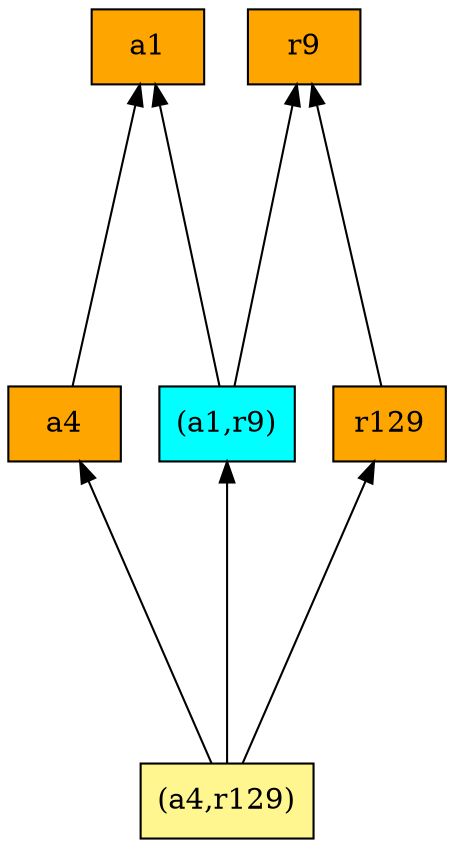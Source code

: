 digraph G {
rankdir=BT;ranksep="2.0";
"(a1,r9)" [shape=record,fillcolor=cyan,style=filled,label="{(a1,r9)}"];
"(a4,r129)" [shape=record,fillcolor=khaki1,style=filled,label="{(a4,r129)}"];
"a1" [shape=record,fillcolor=orange,style=filled,label="{a1}"];
"r129" [shape=record,fillcolor=orange,style=filled,label="{r129}"];
"r9" [shape=record,fillcolor=orange,style=filled,label="{r9}"];
"a4" [shape=record,fillcolor=orange,style=filled,label="{a4}"];
"(a1,r9)" -> "r9"
"(a1,r9)" -> "a1"
"(a4,r129)" -> "(a1,r9)"
"(a4,r129)" -> "r129"
"(a4,r129)" -> "a4"
"r129" -> "r9"
"a4" -> "a1"
}